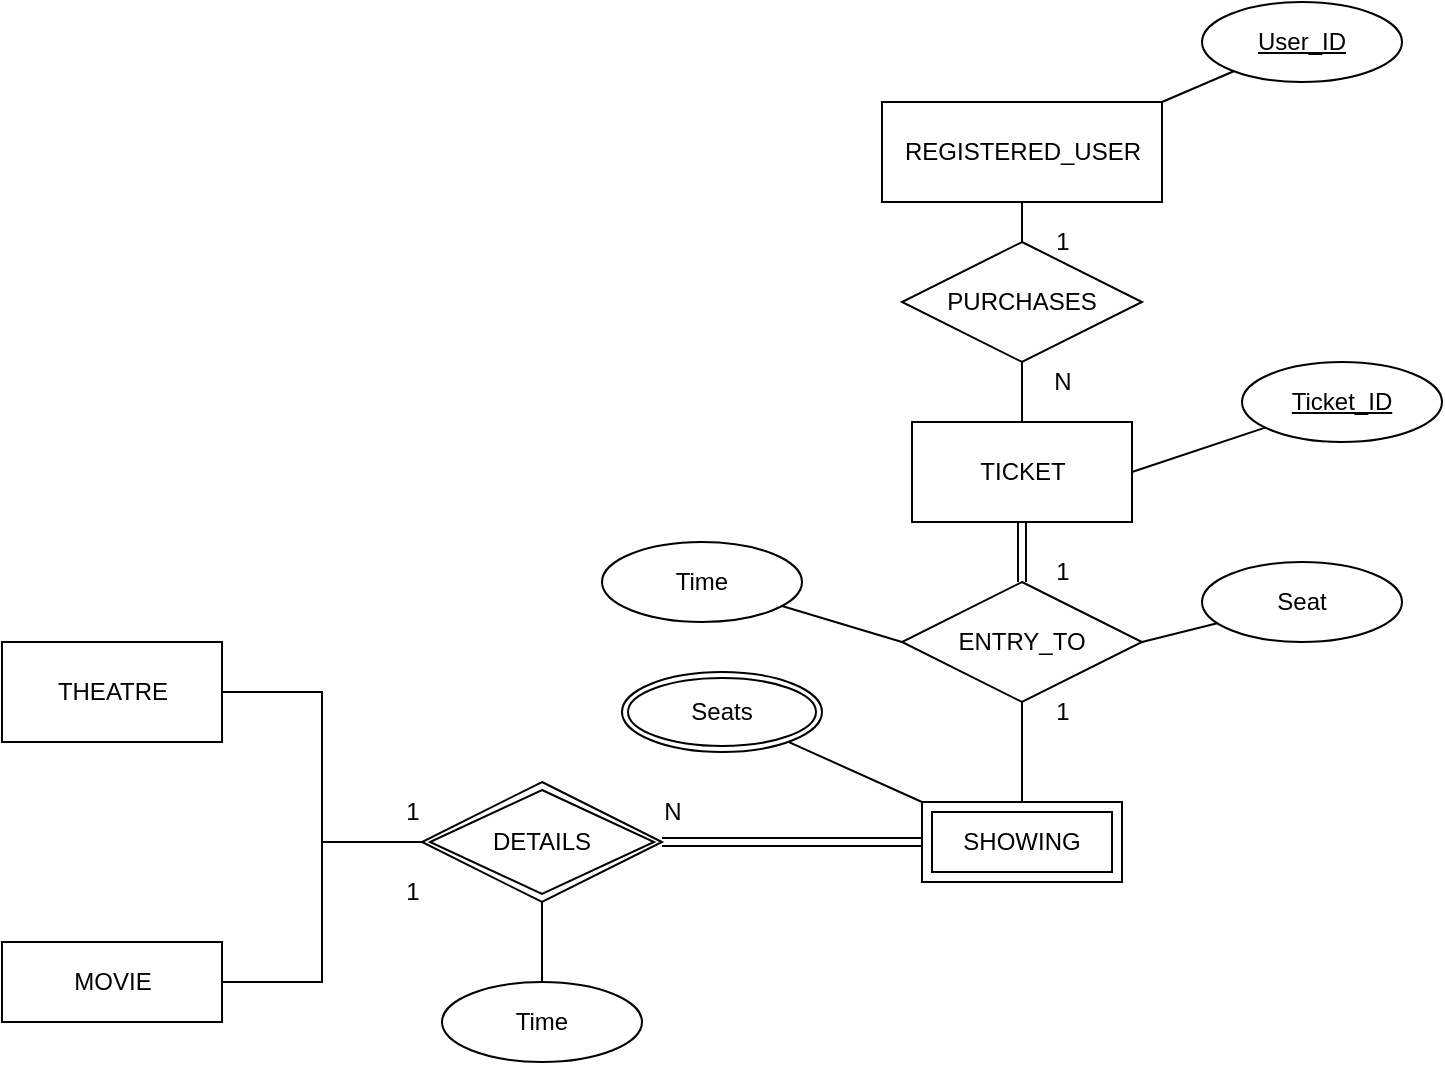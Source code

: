 <mxfile version="20.6.0" type="device"><diagram id="lrpJYUM9OQKFdtNW1zxQ" name="Page-1"><mxGraphModel dx="880" dy="815" grid="1" gridSize="10" guides="1" tooltips="1" connect="1" arrows="1" fold="1" page="1" pageScale="1" pageWidth="850" pageHeight="1100" math="0" shadow="0"><root><mxCell id="0"/><mxCell id="1" parent="0"/><mxCell id="bqG94RJb7h305sRFG-q4-37" style="edgeStyle=orthogonalEdgeStyle;rounded=0;orthogonalLoop=1;jettySize=auto;html=1;entryX=0.5;entryY=0;entryDx=0;entryDy=0;endArrow=none;endFill=0;" edge="1" parent="1" source="bqG94RJb7h305sRFG-q4-29" target="bqG94RJb7h305sRFG-q4-36"><mxGeometry relative="1" as="geometry"/></mxCell><mxCell id="bqG94RJb7h305sRFG-q4-29" value="REGISTERED_USER" style="html=1;" vertex="1" parent="1"><mxGeometry x="1340" y="160" width="140" height="50" as="geometry"/></mxCell><mxCell id="bqG94RJb7h305sRFG-q4-64" style="edgeStyle=none;rounded=0;orthogonalLoop=1;jettySize=auto;html=1;entryX=0.5;entryY=0;entryDx=0;entryDy=0;endArrow=none;endFill=0;shape=link;" edge="1" parent="1" source="bqG94RJb7h305sRFG-q4-30" target="bqG94RJb7h305sRFG-q4-63"><mxGeometry relative="1" as="geometry"/></mxCell><mxCell id="bqG94RJb7h305sRFG-q4-30" value="TICKET" style="html=1;" vertex="1" parent="1"><mxGeometry x="1355" y="320" width="110" height="50" as="geometry"/></mxCell><mxCell id="bqG94RJb7h305sRFG-q4-38" style="edgeStyle=orthogonalEdgeStyle;rounded=0;orthogonalLoop=1;jettySize=auto;html=1;entryX=0.5;entryY=0;entryDx=0;entryDy=0;endArrow=none;endFill=0;" edge="1" parent="1" source="bqG94RJb7h305sRFG-q4-36" target="bqG94RJb7h305sRFG-q4-30"><mxGeometry relative="1" as="geometry"/></mxCell><mxCell id="bqG94RJb7h305sRFG-q4-36" value="PURCHASES" style="shape=rhombus;perimeter=rhombusPerimeter;whiteSpace=wrap;html=1;align=center;" vertex="1" parent="1"><mxGeometry x="1350" y="230" width="120" height="60" as="geometry"/></mxCell><mxCell id="bqG94RJb7h305sRFG-q4-49" value="MOVIE" style="html=1;" vertex="1" parent="1"><mxGeometry x="900" y="580" width="110" height="40" as="geometry"/></mxCell><mxCell id="bqG94RJb7h305sRFG-q4-50" value="THEATRE" style="html=1;" vertex="1" parent="1"><mxGeometry x="900" y="430" width="110" height="50" as="geometry"/></mxCell><mxCell id="bqG94RJb7h305sRFG-q4-51" style="edgeStyle=orthogonalEdgeStyle;rounded=0;orthogonalLoop=1;jettySize=auto;html=1;entryX=1;entryY=0.5;entryDx=0;entryDy=0;endArrow=none;endFill=0;exitX=0;exitY=0.5;exitDx=0;exitDy=0;" edge="1" parent="1" source="bqG94RJb7h305sRFG-q4-79" target="bqG94RJb7h305sRFG-q4-49"><mxGeometry relative="1" as="geometry"><mxPoint x="1470.0" y="610.0" as="sourcePoint"/></mxGeometry></mxCell><mxCell id="bqG94RJb7h305sRFG-q4-52" style="edgeStyle=orthogonalEdgeStyle;rounded=0;orthogonalLoop=1;jettySize=auto;html=1;entryX=1;entryY=0.5;entryDx=0;entryDy=0;endArrow=none;endFill=0;exitX=0;exitY=0.5;exitDx=0;exitDy=0;" edge="1" parent="1" source="bqG94RJb7h305sRFG-q4-79" target="bqG94RJb7h305sRFG-q4-50"><mxGeometry relative="1" as="geometry"><mxPoint x="1350.0" y="610.0" as="sourcePoint"/></mxGeometry></mxCell><mxCell id="bqG94RJb7h305sRFG-q4-78" style="edgeStyle=none;rounded=0;orthogonalLoop=1;jettySize=auto;html=1;entryX=0.5;entryY=0;entryDx=0;entryDy=0;endArrow=none;endFill=0;exitX=0.5;exitY=1;exitDx=0;exitDy=0;" edge="1" parent="1" source="bqG94RJb7h305sRFG-q4-79" target="bqG94RJb7h305sRFG-q4-77"><mxGeometry relative="1" as="geometry"><mxPoint x="1410" y="640" as="sourcePoint"/></mxGeometry></mxCell><mxCell id="bqG94RJb7h305sRFG-q4-59" style="edgeStyle=none;rounded=0;orthogonalLoop=1;jettySize=auto;html=1;endArrow=none;endFill=0;entryX=1;entryY=0.5;entryDx=0;entryDy=0;exitX=0;exitY=0.5;exitDx=0;exitDy=0;shape=link;" edge="1" parent="1" source="bqG94RJb7h305sRFG-q4-82" target="bqG94RJb7h305sRFG-q4-79"><mxGeometry relative="1" as="geometry"><mxPoint x="1410" y="550.0" as="sourcePoint"/><mxPoint x="1410" y="590" as="targetPoint"/></mxGeometry></mxCell><mxCell id="bqG94RJb7h305sRFG-q4-62" style="edgeStyle=none;rounded=0;orthogonalLoop=1;jettySize=auto;html=1;entryX=0;entryY=0;entryDx=0;entryDy=0;endArrow=none;endFill=0;" edge="1" parent="1" source="bqG94RJb7h305sRFG-q4-61" target="bqG94RJb7h305sRFG-q4-82"><mxGeometry relative="1" as="geometry"><mxPoint x="1355" y="510.0" as="targetPoint"/></mxGeometry></mxCell><mxCell id="bqG94RJb7h305sRFG-q4-61" value="Seats" style="ellipse;shape=doubleEllipse;margin=3;whiteSpace=wrap;html=1;align=center;" vertex="1" parent="1"><mxGeometry x="1210" y="445" width="100" height="40" as="geometry"/></mxCell><mxCell id="bqG94RJb7h305sRFG-q4-65" style="edgeStyle=none;rounded=0;orthogonalLoop=1;jettySize=auto;html=1;entryX=0.5;entryY=0;entryDx=0;entryDy=0;endArrow=none;endFill=0;" edge="1" parent="1" source="bqG94RJb7h305sRFG-q4-63" target="bqG94RJb7h305sRFG-q4-82"><mxGeometry relative="1" as="geometry"><mxPoint x="1410" y="510.0" as="targetPoint"/></mxGeometry></mxCell><mxCell id="bqG94RJb7h305sRFG-q4-63" value="ENTRY_TO" style="shape=rhombus;perimeter=rhombusPerimeter;whiteSpace=wrap;html=1;align=center;" vertex="1" parent="1"><mxGeometry x="1350" y="400" width="120" height="60" as="geometry"/></mxCell><mxCell id="bqG94RJb7h305sRFG-q4-67" style="edgeStyle=none;rounded=0;orthogonalLoop=1;jettySize=auto;html=1;entryX=1;entryY=0.5;entryDx=0;entryDy=0;endArrow=none;endFill=0;" edge="1" parent="1" source="bqG94RJb7h305sRFG-q4-66" target="bqG94RJb7h305sRFG-q4-63"><mxGeometry relative="1" as="geometry"/></mxCell><mxCell id="bqG94RJb7h305sRFG-q4-66" value="Seat" style="ellipse;whiteSpace=wrap;html=1;align=center;" vertex="1" parent="1"><mxGeometry x="1500" y="390" width="100" height="40" as="geometry"/></mxCell><mxCell id="bqG94RJb7h305sRFG-q4-69" style="edgeStyle=none;rounded=0;orthogonalLoop=1;jettySize=auto;html=1;entryX=0;entryY=0.5;entryDx=0;entryDy=0;endArrow=none;endFill=0;" edge="1" parent="1" source="bqG94RJb7h305sRFG-q4-68" target="bqG94RJb7h305sRFG-q4-63"><mxGeometry relative="1" as="geometry"/></mxCell><mxCell id="bqG94RJb7h305sRFG-q4-68" value="Time" style="ellipse;whiteSpace=wrap;html=1;align=center;" vertex="1" parent="1"><mxGeometry x="1200" y="380" width="100" height="40" as="geometry"/></mxCell><mxCell id="bqG94RJb7h305sRFG-q4-70" value="1" style="text;html=1;align=center;verticalAlign=middle;resizable=0;points=[];autosize=1;strokeColor=none;fillColor=none;" vertex="1" parent="1"><mxGeometry x="1415" y="215" width="30" height="30" as="geometry"/></mxCell><mxCell id="bqG94RJb7h305sRFG-q4-71" value="N" style="text;html=1;align=center;verticalAlign=middle;resizable=0;points=[];autosize=1;strokeColor=none;fillColor=none;" vertex="1" parent="1"><mxGeometry x="1415" y="285" width="30" height="30" as="geometry"/></mxCell><mxCell id="bqG94RJb7h305sRFG-q4-72" value="1" style="text;html=1;align=center;verticalAlign=middle;resizable=0;points=[];autosize=1;strokeColor=none;fillColor=none;" vertex="1" parent="1"><mxGeometry x="1415" y="380" width="30" height="30" as="geometry"/></mxCell><mxCell id="bqG94RJb7h305sRFG-q4-73" value="1" style="text;html=1;align=center;verticalAlign=middle;resizable=0;points=[];autosize=1;strokeColor=none;fillColor=none;" vertex="1" parent="1"><mxGeometry x="1415" y="450" width="30" height="30" as="geometry"/></mxCell><mxCell id="bqG94RJb7h305sRFG-q4-74" value="N" style="text;html=1;align=center;verticalAlign=middle;resizable=0;points=[];autosize=1;strokeColor=none;fillColor=none;" vertex="1" parent="1"><mxGeometry x="1220" y="500" width="30" height="30" as="geometry"/></mxCell><mxCell id="bqG94RJb7h305sRFG-q4-75" value="1" style="text;html=1;align=center;verticalAlign=middle;resizable=0;points=[];autosize=1;strokeColor=none;fillColor=none;" vertex="1" parent="1"><mxGeometry x="1090" y="540" width="30" height="30" as="geometry"/></mxCell><mxCell id="bqG94RJb7h305sRFG-q4-76" value="1" style="text;html=1;align=center;verticalAlign=middle;resizable=0;points=[];autosize=1;strokeColor=none;fillColor=none;" vertex="1" parent="1"><mxGeometry x="1090" y="500" width="30" height="30" as="geometry"/></mxCell><mxCell id="bqG94RJb7h305sRFG-q4-77" value="Time" style="ellipse;whiteSpace=wrap;html=1;align=center;" vertex="1" parent="1"><mxGeometry x="1120" y="600" width="100" height="40" as="geometry"/></mxCell><mxCell id="bqG94RJb7h305sRFG-q4-79" value="DETAILS" style="shape=rhombus;double=1;perimeter=rhombusPerimeter;whiteSpace=wrap;html=1;align=center;" vertex="1" parent="1"><mxGeometry x="1110" y="500" width="120" height="60" as="geometry"/></mxCell><mxCell id="bqG94RJb7h305sRFG-q4-82" value="SHOWING" style="shape=ext;margin=3;double=1;whiteSpace=wrap;html=1;align=center;" vertex="1" parent="1"><mxGeometry x="1360" y="510" width="100" height="40" as="geometry"/></mxCell><mxCell id="bqG94RJb7h305sRFG-q4-85" style="edgeStyle=none;rounded=0;orthogonalLoop=1;jettySize=auto;html=1;entryX=1;entryY=0.5;entryDx=0;entryDy=0;endArrow=none;endFill=0;" edge="1" parent="1" source="bqG94RJb7h305sRFG-q4-84" target="bqG94RJb7h305sRFG-q4-30"><mxGeometry relative="1" as="geometry"/></mxCell><mxCell id="bqG94RJb7h305sRFG-q4-84" value="&lt;u&gt;Ticket_ID&lt;/u&gt;" style="ellipse;whiteSpace=wrap;html=1;align=center;" vertex="1" parent="1"><mxGeometry x="1520" y="290" width="100" height="40" as="geometry"/></mxCell><mxCell id="bqG94RJb7h305sRFG-q4-87" style="edgeStyle=none;rounded=0;orthogonalLoop=1;jettySize=auto;html=1;entryX=1;entryY=0;entryDx=0;entryDy=0;endArrow=none;endFill=0;" edge="1" parent="1" source="bqG94RJb7h305sRFG-q4-86" target="bqG94RJb7h305sRFG-q4-29"><mxGeometry relative="1" as="geometry"/></mxCell><mxCell id="bqG94RJb7h305sRFG-q4-86" value="&lt;u&gt;User_ID&lt;/u&gt;" style="ellipse;whiteSpace=wrap;html=1;align=center;" vertex="1" parent="1"><mxGeometry x="1500" y="110" width="100" height="40" as="geometry"/></mxCell></root></mxGraphModel></diagram></mxfile>